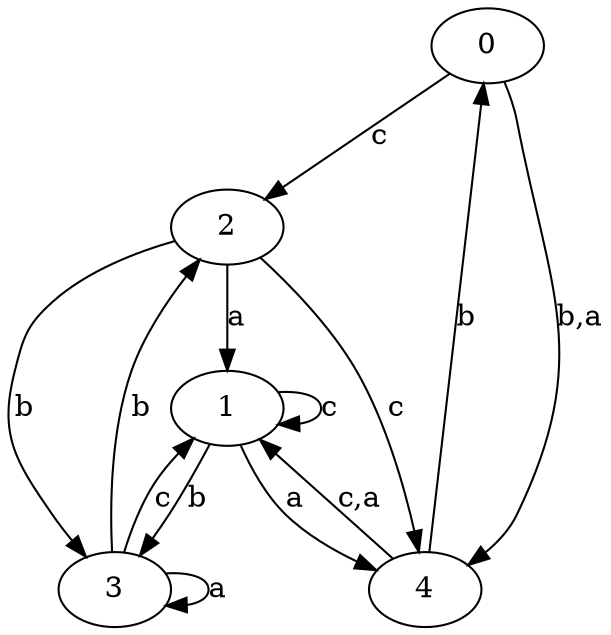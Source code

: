 digraph {
 ranksep=0.5;
 d2tdocpreamble = "\usetikzlibrary{automata}";
 d2tfigpreamble = "\tikzstyle{every state}= [ draw=blue!50,very thick,fill=blue!20]  \tikzstyle{auto}= [fill=white]";
 node [style="state"];
 edge [lblstyle="auto",topath="bend right", len=4  ]
  "0" [label="0",style = "state, initial"];
  "1" [label="1",];
  "2" [label="2",];
  "3" [label="3",];
  "4" [label="4",style = "state, accepting"];
  "0" -> "2" [label="c"];
  "0" -> "4" [label="b,a"];
  "1" -> "1" [label="c",topath="loop above"];
  "1" -> "3" [label="b"];
  "1" -> "4" [label="a"];
  "2" -> "1" [label="a"];
  "2" -> "3" [label="b"];
  "2" -> "4" [label="c"];
  "3" -> "1" [label="c"];
  "3" -> "2" [label="b"];
  "3" -> "3" [label="a",topath="loop above"];
  "4" -> "0" [label="b"];
  "4" -> "1" [label="c,a"];
}